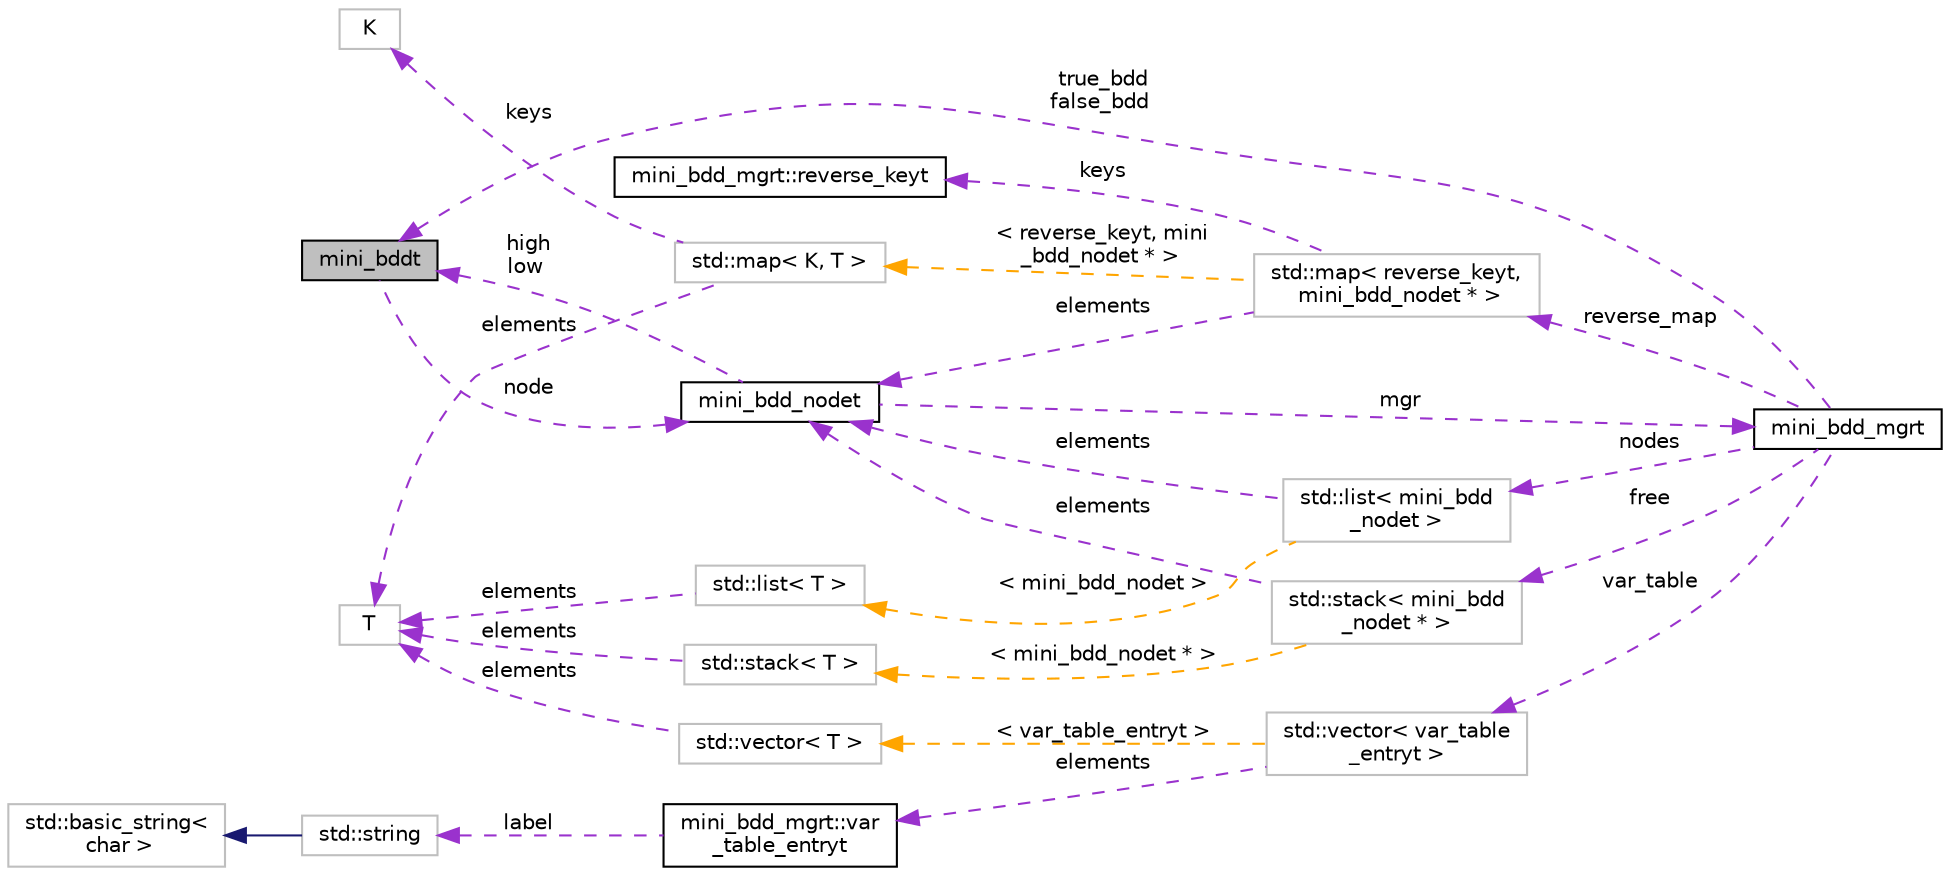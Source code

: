 digraph "mini_bddt"
{
 // LATEX_PDF_SIZE
  bgcolor="transparent";
  edge [fontname="Helvetica",fontsize="10",labelfontname="Helvetica",labelfontsize="10"];
  node [fontname="Helvetica",fontsize="10",shape=record];
  rankdir="LR";
  Node1 [label="mini_bddt",height=0.2,width=0.4,color="black", fillcolor="grey75", style="filled", fontcolor="black",tooltip=" "];
  Node2 -> Node1 [dir="back",color="darkorchid3",fontsize="10",style="dashed",label=" node" ,fontname="Helvetica"];
  Node2 [label="mini_bdd_nodet",height=0.2,width=0.4,color="black",URL="$classmini__bdd__nodet.html",tooltip=" "];
  Node1 -> Node2 [dir="back",color="darkorchid3",fontsize="10",style="dashed",label=" high\nlow" ,fontname="Helvetica"];
  Node3 -> Node2 [dir="back",color="darkorchid3",fontsize="10",style="dashed",label=" mgr" ,fontname="Helvetica"];
  Node3 [label="mini_bdd_mgrt",height=0.2,width=0.4,color="black",URL="$classmini__bdd__mgrt.html",tooltip=" "];
  Node4 -> Node3 [dir="back",color="darkorchid3",fontsize="10",style="dashed",label=" reverse_map" ,fontname="Helvetica"];
  Node4 [label="std::map\< reverse_keyt,\l mini_bdd_nodet * \>",height=0.2,width=0.4,color="grey75",tooltip=" "];
  Node5 -> Node4 [dir="back",color="darkorchid3",fontsize="10",style="dashed",label=" keys" ,fontname="Helvetica"];
  Node5 [label="mini_bdd_mgrt::reverse_keyt",height=0.2,width=0.4,color="black",URL="$structmini__bdd__mgrt_1_1reverse__keyt.html",tooltip=" "];
  Node2 -> Node4 [dir="back",color="darkorchid3",fontsize="10",style="dashed",label=" elements" ,fontname="Helvetica"];
  Node6 -> Node4 [dir="back",color="orange",fontsize="10",style="dashed",label=" \< reverse_keyt, mini\l_bdd_nodet * \>" ,fontname="Helvetica"];
  Node6 [label="std::map\< K, T \>",height=0.2,width=0.4,color="grey75",tooltip="STL class."];
  Node7 -> Node6 [dir="back",color="darkorchid3",fontsize="10",style="dashed",label=" keys" ,fontname="Helvetica"];
  Node7 [label="K",height=0.2,width=0.4,color="grey75",tooltip=" "];
  Node8 -> Node6 [dir="back",color="darkorchid3",fontsize="10",style="dashed",label=" elements" ,fontname="Helvetica"];
  Node8 [label="T",height=0.2,width=0.4,color="grey75",tooltip=" "];
  Node1 -> Node3 [dir="back",color="darkorchid3",fontsize="10",style="dashed",label=" true_bdd\nfalse_bdd" ,fontname="Helvetica"];
  Node9 -> Node3 [dir="back",color="darkorchid3",fontsize="10",style="dashed",label=" nodes" ,fontname="Helvetica"];
  Node9 [label="std::list\< mini_bdd\l_nodet \>",height=0.2,width=0.4,color="grey75",tooltip=" "];
  Node2 -> Node9 [dir="back",color="darkorchid3",fontsize="10",style="dashed",label=" elements" ,fontname="Helvetica"];
  Node10 -> Node9 [dir="back",color="orange",fontsize="10",style="dashed",label=" \< mini_bdd_nodet \>" ,fontname="Helvetica"];
  Node10 [label="std::list\< T \>",height=0.2,width=0.4,color="grey75",tooltip="STL class."];
  Node8 -> Node10 [dir="back",color="darkorchid3",fontsize="10",style="dashed",label=" elements" ,fontname="Helvetica"];
  Node11 -> Node3 [dir="back",color="darkorchid3",fontsize="10",style="dashed",label=" var_table" ,fontname="Helvetica"];
  Node11 [label="std::vector\< var_table\l_entryt \>",height=0.2,width=0.4,color="grey75",tooltip=" "];
  Node12 -> Node11 [dir="back",color="darkorchid3",fontsize="10",style="dashed",label=" elements" ,fontname="Helvetica"];
  Node12 [label="mini_bdd_mgrt::var\l_table_entryt",height=0.2,width=0.4,color="black",URL="$structmini__bdd__mgrt_1_1var__table__entryt.html",tooltip=" "];
  Node13 -> Node12 [dir="back",color="darkorchid3",fontsize="10",style="dashed",label=" label" ,fontname="Helvetica"];
  Node13 [label="std::string",height=0.2,width=0.4,color="grey75",tooltip="STL class."];
  Node14 -> Node13 [dir="back",color="midnightblue",fontsize="10",style="solid",fontname="Helvetica"];
  Node14 [label="std::basic_string\<\l char \>",height=0.2,width=0.4,color="grey75",tooltip="STL class."];
  Node15 -> Node11 [dir="back",color="orange",fontsize="10",style="dashed",label=" \< var_table_entryt \>" ,fontname="Helvetica"];
  Node15 [label="std::vector\< T \>",height=0.2,width=0.4,color="grey75",tooltip="STL class."];
  Node8 -> Node15 [dir="back",color="darkorchid3",fontsize="10",style="dashed",label=" elements" ,fontname="Helvetica"];
  Node16 -> Node3 [dir="back",color="darkorchid3",fontsize="10",style="dashed",label=" free" ,fontname="Helvetica"];
  Node16 [label="std::stack\< mini_bdd\l_nodet * \>",height=0.2,width=0.4,color="grey75",tooltip=" "];
  Node2 -> Node16 [dir="back",color="darkorchid3",fontsize="10",style="dashed",label=" elements" ,fontname="Helvetica"];
  Node17 -> Node16 [dir="back",color="orange",fontsize="10",style="dashed",label=" \< mini_bdd_nodet * \>" ,fontname="Helvetica"];
  Node17 [label="std::stack\< T \>",height=0.2,width=0.4,color="grey75",tooltip="STL class."];
  Node8 -> Node17 [dir="back",color="darkorchid3",fontsize="10",style="dashed",label=" elements" ,fontname="Helvetica"];
}
